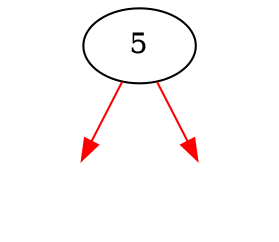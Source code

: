 digraph {
	5 [label=5]
	V0 [label="" color="#00FF00000"]
	V1 [label="" color="#00FF00000"]
	5 -> V0 [color="#FF0000"]
	5 -> V1 [color="#FF0000"]
}

